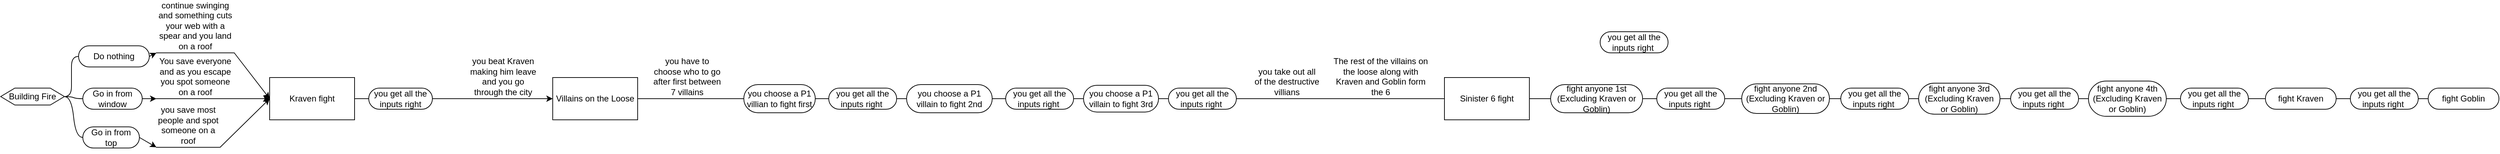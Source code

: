 <mxfile version="18.0.1" type="github">
  <diagram id="C5RBs43oDa-KdzZeNtuy" name="Page-1">
    <mxGraphModel dx="981" dy="34" grid="1" gridSize="10" guides="1" tooltips="1" connect="1" arrows="1" fold="1" page="1" pageScale="1" pageWidth="5000" pageHeight="500" math="0" shadow="0">
      <root>
        <mxCell id="WIyWlLk6GJQsqaUBKTNV-0" />
        <mxCell id="WIyWlLk6GJQsqaUBKTNV-1" parent="WIyWlLk6GJQsqaUBKTNV-0" />
        <mxCell id="rfu-AUAui71PsU8ORFb6-0" value="Building Fire" style="shape=hexagon;perimeter=hexagonPerimeter2;whiteSpace=wrap;html=1;fixedSize=1;" parent="WIyWlLk6GJQsqaUBKTNV-1" vertex="1">
          <mxGeometry y="750" width="90" height="24" as="geometry" />
        </mxCell>
        <mxCell id="rfu-AUAui71PsU8ORFb6-26" value="" style="edgeStyle=none;rounded=0;orthogonalLoop=1;jettySize=auto;html=1;exitX=1;exitY=0.5;exitDx=0;exitDy=0;" parent="WIyWlLk6GJQsqaUBKTNV-1" source="rfu-AUAui71PsU8ORFb6-48" target="rfu-AUAui71PsU8ORFb6-25" edge="1">
          <mxGeometry relative="1" as="geometry">
            <mxPoint x="205.048" y="699.714" as="sourcePoint" />
          </mxGeometry>
        </mxCell>
        <mxCell id="rfu-AUAui71PsU8ORFb6-40" style="edgeStyle=none;rounded=0;orthogonalLoop=1;jettySize=auto;html=1;exitX=1;exitY=1;exitDx=0;exitDy=0;entryX=0;entryY=0.5;entryDx=0;entryDy=0;" parent="WIyWlLk6GJQsqaUBKTNV-1" source="rfu-AUAui71PsU8ORFb6-25" target="rfu-AUAui71PsU8ORFb6-37" edge="1">
          <mxGeometry relative="1" as="geometry" />
        </mxCell>
        <mxCell id="rfu-AUAui71PsU8ORFb6-25" value="continue swinging and something cuts your web with a spear and you land on a roof" style="whiteSpace=wrap;html=1;shape=partialRectangle;top=0;left=0;bottom=1;right=0;points=[[0,1],[1,1]];fillColor=none;align=center;verticalAlign=bottom;routingCenterY=0.5;snapToPoint=1;recursiveResize=0;autosize=1;treeFolding=1;treeMoving=1;newEdgeStyle={&quot;edgeStyle&quot;:&quot;entityRelationEdgeStyle&quot;,&quot;startArrow&quot;:&quot;none&quot;,&quot;endArrow&quot;:&quot;none&quot;,&quot;segment&quot;:10,&quot;curved&quot;:1};" parent="WIyWlLk6GJQsqaUBKTNV-1" vertex="1">
          <mxGeometry x="220" y="630" width="110" height="70" as="geometry" />
        </mxCell>
        <mxCell id="rfu-AUAui71PsU8ORFb6-36" value="" style="edgeStyle=none;rounded=0;orthogonalLoop=1;jettySize=auto;html=1;entryX=0;entryY=0.5;entryDx=0;entryDy=0;" parent="WIyWlLk6GJQsqaUBKTNV-1" source="rfu-AUAui71PsU8ORFb6-31" target="rfu-AUAui71PsU8ORFb6-37" edge="1">
          <mxGeometry relative="1" as="geometry">
            <mxPoint x="380" y="760" as="targetPoint" />
          </mxGeometry>
        </mxCell>
        <mxCell id="rfu-AUAui71PsU8ORFb6-31" value="You save everyone and as you escape you spot someone on a roof" style="whiteSpace=wrap;html=1;shape=partialRectangle;top=0;left=0;bottom=1;right=0;points=[[0,1],[1,1]];fillColor=none;align=center;verticalAlign=bottom;routingCenterY=0.5;snapToPoint=1;recursiveResize=0;autosize=1;treeFolding=1;treeMoving=1;newEdgeStyle={&quot;edgeStyle&quot;:&quot;entityRelationEdgeStyle&quot;,&quot;startArrow&quot;:&quot;none&quot;,&quot;endArrow&quot;:&quot;none&quot;,&quot;segment&quot;:10,&quot;curved&quot;:1};" parent="WIyWlLk6GJQsqaUBKTNV-1" vertex="1">
          <mxGeometry x="220" y="715" width="110" height="50" as="geometry" />
        </mxCell>
        <mxCell id="rfu-AUAui71PsU8ORFb6-41" style="edgeStyle=none;rounded=0;orthogonalLoop=1;jettySize=auto;html=1;exitX=1;exitY=1;exitDx=0;exitDy=0;entryX=0;entryY=0.5;entryDx=0;entryDy=0;" parent="WIyWlLk6GJQsqaUBKTNV-1" source="rfu-AUAui71PsU8ORFb6-33" target="rfu-AUAui71PsU8ORFb6-37" edge="1">
          <mxGeometry relative="1" as="geometry">
            <mxPoint x="370" y="760.0" as="targetPoint" />
          </mxGeometry>
        </mxCell>
        <mxCell id="rfu-AUAui71PsU8ORFb6-33" value="you save most people and spot someone on a roof" style="whiteSpace=wrap;html=1;shape=partialRectangle;top=0;left=0;bottom=1;right=0;points=[[0,1],[1,1]];fillColor=none;align=center;verticalAlign=bottom;routingCenterY=0.5;snapToPoint=1;recursiveResize=0;autosize=1;treeFolding=1;treeMoving=1;newEdgeStyle={&quot;edgeStyle&quot;:&quot;entityRelationEdgeStyle&quot;,&quot;startArrow&quot;:&quot;none&quot;,&quot;endArrow&quot;:&quot;none&quot;,&quot;segment&quot;:10,&quot;curved&quot;:1};" parent="WIyWlLk6GJQsqaUBKTNV-1" vertex="1">
          <mxGeometry x="220" y="774" width="90" height="60" as="geometry" />
        </mxCell>
        <mxCell id="rfu-AUAui71PsU8ORFb6-37" value="Kraven fight" style="rounded=0;whiteSpace=wrap;html=1;" parent="WIyWlLk6GJQsqaUBKTNV-1" vertex="1">
          <mxGeometry x="380" y="735" width="120" height="60" as="geometry" />
        </mxCell>
        <mxCell id="rfu-AUAui71PsU8ORFb6-48" value="Do nothing" style="whiteSpace=wrap;html=1;rounded=1;arcSize=50;align=center;verticalAlign=middle;strokeWidth=1;autosize=1;spacing=4;treeFolding=1;treeMoving=1;newEdgeStyle={&quot;edgeStyle&quot;:&quot;entityRelationEdgeStyle&quot;,&quot;startArrow&quot;:&quot;none&quot;,&quot;endArrow&quot;:&quot;none&quot;,&quot;segment&quot;:10,&quot;curved&quot;:1};" parent="WIyWlLk6GJQsqaUBKTNV-1" vertex="1">
          <mxGeometry x="110" y="690" width="100" height="30" as="geometry" />
        </mxCell>
        <mxCell id="rfu-AUAui71PsU8ORFb6-49" value="" style="edgeStyle=entityRelationEdgeStyle;startArrow=none;endArrow=none;segment=10;curved=1;rounded=0;exitX=1;exitY=0.5;exitDx=0;exitDy=0;" parent="WIyWlLk6GJQsqaUBKTNV-1" source="rfu-AUAui71PsU8ORFb6-0" target="rfu-AUAui71PsU8ORFb6-48" edge="1">
          <mxGeometry relative="1" as="geometry">
            <mxPoint x="100" y="760" as="sourcePoint" />
          </mxGeometry>
        </mxCell>
        <mxCell id="rfu-AUAui71PsU8ORFb6-52" style="edgeStyle=none;rounded=0;orthogonalLoop=1;jettySize=auto;html=1;exitX=1;exitY=0.5;exitDx=0;exitDy=0;entryX=0;entryY=1;entryDx=0;entryDy=0;" parent="WIyWlLk6GJQsqaUBKTNV-1" source="rfu-AUAui71PsU8ORFb6-50" target="rfu-AUAui71PsU8ORFb6-31" edge="1">
          <mxGeometry relative="1" as="geometry" />
        </mxCell>
        <mxCell id="rfu-AUAui71PsU8ORFb6-50" value="Go in from window" style="whiteSpace=wrap;html=1;rounded=1;arcSize=50;align=center;verticalAlign=middle;strokeWidth=1;autosize=1;spacing=4;treeFolding=1;treeMoving=1;newEdgeStyle={&quot;edgeStyle&quot;:&quot;entityRelationEdgeStyle&quot;,&quot;startArrow&quot;:&quot;none&quot;,&quot;endArrow&quot;:&quot;none&quot;,&quot;segment&quot;:10,&quot;curved&quot;:1};" parent="WIyWlLk6GJQsqaUBKTNV-1" vertex="1">
          <mxGeometry x="116" y="750" width="84" height="30" as="geometry" />
        </mxCell>
        <mxCell id="rfu-AUAui71PsU8ORFb6-51" value="" style="edgeStyle=entityRelationEdgeStyle;startArrow=none;endArrow=none;segment=10;curved=1;rounded=0;exitX=1;exitY=0.5;exitDx=0;exitDy=0;" parent="WIyWlLk6GJQsqaUBKTNV-1" source="rfu-AUAui71PsU8ORFb6-0" target="rfu-AUAui71PsU8ORFb6-50" edge="1">
          <mxGeometry relative="1" as="geometry">
            <mxPoint x="100" y="770" as="sourcePoint" />
          </mxGeometry>
        </mxCell>
        <mxCell id="rfu-AUAui71PsU8ORFb6-56" style="edgeStyle=none;rounded=0;orthogonalLoop=1;jettySize=auto;html=1;exitX=1;exitY=0.5;exitDx=0;exitDy=0;entryX=0;entryY=1;entryDx=0;entryDy=0;" parent="WIyWlLk6GJQsqaUBKTNV-1" source="rfu-AUAui71PsU8ORFb6-53" target="rfu-AUAui71PsU8ORFb6-33" edge="1">
          <mxGeometry relative="1" as="geometry" />
        </mxCell>
        <mxCell id="rfu-AUAui71PsU8ORFb6-53" value="Go in from top" style="whiteSpace=wrap;html=1;rounded=1;arcSize=50;align=center;verticalAlign=middle;strokeWidth=1;autosize=1;spacing=4;treeFolding=1;treeMoving=1;newEdgeStyle={&quot;edgeStyle&quot;:&quot;entityRelationEdgeStyle&quot;,&quot;startArrow&quot;:&quot;none&quot;,&quot;endArrow&quot;:&quot;none&quot;,&quot;segment&quot;:10,&quot;curved&quot;:1};" parent="WIyWlLk6GJQsqaUBKTNV-1" vertex="1">
          <mxGeometry x="116" y="805" width="80" height="30" as="geometry" />
        </mxCell>
        <mxCell id="rfu-AUAui71PsU8ORFb6-54" value="" style="edgeStyle=entityRelationEdgeStyle;startArrow=none;endArrow=none;segment=10;curved=1;rounded=0;exitX=1;exitY=0.5;exitDx=0;exitDy=0;" parent="WIyWlLk6GJQsqaUBKTNV-1" source="rfu-AUAui71PsU8ORFb6-0" target="rfu-AUAui71PsU8ORFb6-53" edge="1">
          <mxGeometry relative="1" as="geometry">
            <mxPoint x="90" y="840" as="sourcePoint" />
          </mxGeometry>
        </mxCell>
        <mxCell id="rfu-AUAui71PsU8ORFb6-57" value="you get all the inputs right" style="whiteSpace=wrap;html=1;rounded=1;arcSize=50;align=center;verticalAlign=middle;strokeWidth=1;autosize=1;spacing=4;treeFolding=1;treeMoving=1;newEdgeStyle={&quot;edgeStyle&quot;:&quot;entityRelationEdgeStyle&quot;,&quot;startArrow&quot;:&quot;none&quot;,&quot;endArrow&quot;:&quot;none&quot;,&quot;segment&quot;:10,&quot;curved&quot;:1};" parent="WIyWlLk6GJQsqaUBKTNV-1" vertex="1">
          <mxGeometry x="520" y="750" width="90" height="30" as="geometry" />
        </mxCell>
        <mxCell id="rfu-AUAui71PsU8ORFb6-58" value="" style="edgeStyle=entityRelationEdgeStyle;startArrow=none;endArrow=none;segment=10;curved=1;rounded=0;exitX=1;exitY=0.5;exitDx=0;exitDy=0;" parent="WIyWlLk6GJQsqaUBKTNV-1" source="rfu-AUAui71PsU8ORFb6-37" target="rfu-AUAui71PsU8ORFb6-57" edge="1">
          <mxGeometry relative="1" as="geometry">
            <mxPoint x="530" y="755" as="sourcePoint" />
          </mxGeometry>
        </mxCell>
        <mxCell id="rfu-AUAui71PsU8ORFb6-62" style="edgeStyle=none;rounded=0;orthogonalLoop=1;jettySize=auto;html=1;exitX=1;exitY=1;exitDx=0;exitDy=0;entryX=0;entryY=0.5;entryDx=0;entryDy=0;" parent="WIyWlLk6GJQsqaUBKTNV-1" source="rfu-AUAui71PsU8ORFb6-59" target="rfu-AUAui71PsU8ORFb6-61" edge="1">
          <mxGeometry relative="1" as="geometry" />
        </mxCell>
        <mxCell id="rfu-AUAui71PsU8ORFb6-59" value="you beat Kraven making him leave and you go through the city" style="whiteSpace=wrap;html=1;shape=partialRectangle;top=0;left=0;bottom=1;right=0;points=[[0,1],[1,1]];fillColor=none;align=center;verticalAlign=bottom;routingCenterY=0.5;snapToPoint=1;recursiveResize=0;autosize=1;treeFolding=1;treeMoving=1;newEdgeStyle={&quot;edgeStyle&quot;:&quot;entityRelationEdgeStyle&quot;,&quot;startArrow&quot;:&quot;none&quot;,&quot;endArrow&quot;:&quot;none&quot;,&quot;segment&quot;:10,&quot;curved&quot;:1};" parent="WIyWlLk6GJQsqaUBKTNV-1" vertex="1">
          <mxGeometry x="660" y="710" width="100" height="55" as="geometry" />
        </mxCell>
        <mxCell id="rfu-AUAui71PsU8ORFb6-60" value="" style="edgeStyle=entityRelationEdgeStyle;startArrow=none;endArrow=none;segment=10;curved=1;rounded=0;exitX=1;exitY=0.5;exitDx=0;exitDy=0;" parent="WIyWlLk6GJQsqaUBKTNV-1" source="rfu-AUAui71PsU8ORFb6-57" target="rfu-AUAui71PsU8ORFb6-59" edge="1">
          <mxGeometry relative="1" as="geometry">
            <mxPoint x="600.0" y="752.5" as="sourcePoint" />
          </mxGeometry>
        </mxCell>
        <mxCell id="rfu-AUAui71PsU8ORFb6-61" value="Villains on the Loose" style="rounded=0;whiteSpace=wrap;html=1;" parent="WIyWlLk6GJQsqaUBKTNV-1" vertex="1">
          <mxGeometry x="780" y="735" width="120" height="60" as="geometry" />
        </mxCell>
        <mxCell id="rfu-AUAui71PsU8ORFb6-69" value="you have to choose who to go after first between 7 villains" style="whiteSpace=wrap;html=1;shape=partialRectangle;top=0;left=0;bottom=1;right=0;points=[[0,1],[1,1]];fillColor=none;align=center;verticalAlign=bottom;routingCenterY=0.5;snapToPoint=1;recursiveResize=0;autosize=1;treeFolding=1;treeMoving=1;newEdgeStyle={&quot;edgeStyle&quot;:&quot;entityRelationEdgeStyle&quot;,&quot;startArrow&quot;:&quot;none&quot;,&quot;endArrow&quot;:&quot;none&quot;,&quot;segment&quot;:10,&quot;curved&quot;:1};" parent="WIyWlLk6GJQsqaUBKTNV-1" vertex="1">
          <mxGeometry x="920" y="745" width="100" height="20" as="geometry" />
        </mxCell>
        <mxCell id="rfu-AUAui71PsU8ORFb6-70" value="" style="edgeStyle=entityRelationEdgeStyle;startArrow=none;endArrow=none;segment=10;curved=1;rounded=0;exitX=1;exitY=0.5;exitDx=0;exitDy=0;" parent="WIyWlLk6GJQsqaUBKTNV-1" source="rfu-AUAui71PsU8ORFb6-61" target="rfu-AUAui71PsU8ORFb6-69" edge="1">
          <mxGeometry relative="1" as="geometry">
            <mxPoint x="920" y="774" as="sourcePoint" />
          </mxGeometry>
        </mxCell>
        <mxCell id="BueyhhjLLdr9ve4zT7Hy-0" value="you choose a P1 villian to fight first" style="whiteSpace=wrap;html=1;rounded=1;arcSize=50;align=center;verticalAlign=middle;strokeWidth=1;autosize=1;spacing=4;treeFolding=1;treeMoving=1;newEdgeStyle={&quot;edgeStyle&quot;:&quot;entityRelationEdgeStyle&quot;,&quot;startArrow&quot;:&quot;none&quot;,&quot;endArrow&quot;:&quot;none&quot;,&quot;segment&quot;:10,&quot;curved&quot;:1};" vertex="1" parent="WIyWlLk6GJQsqaUBKTNV-1">
          <mxGeometry x="1050" y="745" width="101" height="40" as="geometry" />
        </mxCell>
        <mxCell id="BueyhhjLLdr9ve4zT7Hy-1" value="" style="edgeStyle=entityRelationEdgeStyle;startArrow=none;endArrow=none;segment=10;curved=1;rounded=0;exitX=1;exitY=1;exitDx=0;exitDy=0;" edge="1" target="BueyhhjLLdr9ve4zT7Hy-0" parent="WIyWlLk6GJQsqaUBKTNV-1" source="rfu-AUAui71PsU8ORFb6-69">
          <mxGeometry relative="1" as="geometry">
            <mxPoint x="1040" y="765" as="sourcePoint" />
          </mxGeometry>
        </mxCell>
        <mxCell id="BueyhhjLLdr9ve4zT7Hy-2" value="you get all the inputs right&amp;nbsp;" style="whiteSpace=wrap;html=1;rounded=1;arcSize=50;align=center;verticalAlign=middle;strokeWidth=1;autosize=1;spacing=4;treeFolding=1;treeMoving=1;newEdgeStyle={&quot;edgeStyle&quot;:&quot;entityRelationEdgeStyle&quot;,&quot;startArrow&quot;:&quot;none&quot;,&quot;endArrow&quot;:&quot;none&quot;,&quot;segment&quot;:10,&quot;curved&quot;:1};" vertex="1" parent="WIyWlLk6GJQsqaUBKTNV-1">
          <mxGeometry x="1170" y="750" width="96" height="30" as="geometry" />
        </mxCell>
        <mxCell id="BueyhhjLLdr9ve4zT7Hy-3" value="" style="edgeStyle=entityRelationEdgeStyle;startArrow=none;endArrow=none;segment=10;curved=1;rounded=0;exitX=1;exitY=0.5;exitDx=0;exitDy=0;" edge="1" target="BueyhhjLLdr9ve4zT7Hy-2" parent="WIyWlLk6GJQsqaUBKTNV-1" source="BueyhhjLLdr9ve4zT7Hy-0">
          <mxGeometry relative="1" as="geometry">
            <mxPoint x="1290" y="800" as="sourcePoint" />
          </mxGeometry>
        </mxCell>
        <mxCell id="BueyhhjLLdr9ve4zT7Hy-4" value="you choose a P1 villain to fight 2nd" style="whiteSpace=wrap;html=1;rounded=1;arcSize=50;align=center;verticalAlign=middle;strokeWidth=1;autosize=1;spacing=4;treeFolding=1;treeMoving=1;newEdgeStyle={&quot;edgeStyle&quot;:&quot;entityRelationEdgeStyle&quot;,&quot;startArrow&quot;:&quot;none&quot;,&quot;endArrow&quot;:&quot;none&quot;,&quot;segment&quot;:10,&quot;curved&quot;:1};" vertex="1" parent="WIyWlLk6GJQsqaUBKTNV-1">
          <mxGeometry x="1280" y="745" width="121" height="40" as="geometry" />
        </mxCell>
        <mxCell id="BueyhhjLLdr9ve4zT7Hy-5" value="" style="edgeStyle=entityRelationEdgeStyle;startArrow=none;endArrow=none;segment=10;curved=1;rounded=0;exitX=1;exitY=0.5;exitDx=0;exitDy=0;" edge="1" target="BueyhhjLLdr9ve4zT7Hy-4" parent="WIyWlLk6GJQsqaUBKTNV-1" source="BueyhhjLLdr9ve4zT7Hy-2">
          <mxGeometry relative="1" as="geometry">
            <mxPoint x="1300" y="782" as="sourcePoint" />
          </mxGeometry>
        </mxCell>
        <mxCell id="BueyhhjLLdr9ve4zT7Hy-6" value="you get all the inputs right&amp;nbsp;" style="whiteSpace=wrap;html=1;rounded=1;arcSize=50;align=center;verticalAlign=middle;strokeWidth=1;autosize=1;spacing=4;treeFolding=1;treeMoving=1;newEdgeStyle={&quot;edgeStyle&quot;:&quot;entityRelationEdgeStyle&quot;,&quot;startArrow&quot;:&quot;none&quot;,&quot;endArrow&quot;:&quot;none&quot;,&quot;segment&quot;:10,&quot;curved&quot;:1};" vertex="1" parent="WIyWlLk6GJQsqaUBKTNV-1">
          <mxGeometry x="1420" y="750" width="96" height="30" as="geometry" />
        </mxCell>
        <mxCell id="BueyhhjLLdr9ve4zT7Hy-8" value="" style="endArrow=none;html=1;rounded=0;entryX=0;entryY=0.5;entryDx=0;entryDy=0;exitX=1;exitY=0.5;exitDx=0;exitDy=0;" edge="1" parent="WIyWlLk6GJQsqaUBKTNV-1" source="BueyhhjLLdr9ve4zT7Hy-4" target="BueyhhjLLdr9ve4zT7Hy-6">
          <mxGeometry width="50" height="50" relative="1" as="geometry">
            <mxPoint x="1420" y="815" as="sourcePoint" />
            <mxPoint x="1470" y="765" as="targetPoint" />
          </mxGeometry>
        </mxCell>
        <mxCell id="BueyhhjLLdr9ve4zT7Hy-9" value="you choose a P1 villain to fight 3rd" style="whiteSpace=wrap;html=1;rounded=1;arcSize=50;align=center;verticalAlign=middle;strokeWidth=1;autosize=1;spacing=4;treeFolding=1;treeMoving=1;newEdgeStyle={&quot;edgeStyle&quot;:&quot;entityRelationEdgeStyle&quot;,&quot;startArrow&quot;:&quot;none&quot;,&quot;endArrow&quot;:&quot;none&quot;,&quot;segment&quot;:10,&quot;curved&quot;:1};" vertex="1" parent="WIyWlLk6GJQsqaUBKTNV-1">
          <mxGeometry x="1530" y="746" width="106" height="38" as="geometry" />
        </mxCell>
        <mxCell id="BueyhhjLLdr9ve4zT7Hy-10" value="" style="edgeStyle=entityRelationEdgeStyle;startArrow=none;endArrow=none;segment=10;curved=1;rounded=0;exitX=1;exitY=0.5;exitDx=0;exitDy=0;" edge="1" target="BueyhhjLLdr9ve4zT7Hy-9" parent="WIyWlLk6GJQsqaUBKTNV-1" source="BueyhhjLLdr9ve4zT7Hy-6">
          <mxGeometry relative="1" as="geometry">
            <mxPoint x="1560" y="780" as="sourcePoint" />
          </mxGeometry>
        </mxCell>
        <mxCell id="BueyhhjLLdr9ve4zT7Hy-11" value="you get all the inputs right&amp;nbsp;" style="whiteSpace=wrap;html=1;rounded=1;arcSize=50;align=center;verticalAlign=middle;strokeWidth=1;autosize=1;spacing=4;treeFolding=1;treeMoving=1;newEdgeStyle={&quot;edgeStyle&quot;:&quot;entityRelationEdgeStyle&quot;,&quot;startArrow&quot;:&quot;none&quot;,&quot;endArrow&quot;:&quot;none&quot;,&quot;segment&quot;:10,&quot;curved&quot;:1};" vertex="1" parent="WIyWlLk6GJQsqaUBKTNV-1">
          <mxGeometry x="1650" y="750" width="96" height="30" as="geometry" />
        </mxCell>
        <mxCell id="BueyhhjLLdr9ve4zT7Hy-12" value="" style="endArrow=none;html=1;rounded=0;entryX=0;entryY=0.5;entryDx=0;entryDy=0;exitX=1;exitY=0.5;exitDx=0;exitDy=0;" edge="1" parent="WIyWlLk6GJQsqaUBKTNV-1" source="BueyhhjLLdr9ve4zT7Hy-9" target="BueyhhjLLdr9ve4zT7Hy-11">
          <mxGeometry width="50" height="50" relative="1" as="geometry">
            <mxPoint x="1550" y="845" as="sourcePoint" />
            <mxPoint x="1600" y="795" as="targetPoint" />
          </mxGeometry>
        </mxCell>
        <mxCell id="BueyhhjLLdr9ve4zT7Hy-13" value="you take out all of the destructive villians" style="whiteSpace=wrap;html=1;shape=partialRectangle;top=0;left=0;bottom=1;right=0;points=[[0,1],[1,1]];fillColor=none;align=center;verticalAlign=bottom;routingCenterY=0.5;snapToPoint=1;recursiveResize=0;autosize=1;treeFolding=1;treeMoving=1;newEdgeStyle={&quot;edgeStyle&quot;:&quot;entityRelationEdgeStyle&quot;,&quot;startArrow&quot;:&quot;none&quot;,&quot;endArrow&quot;:&quot;none&quot;,&quot;segment&quot;:10,&quot;curved&quot;:1};" vertex="1" parent="WIyWlLk6GJQsqaUBKTNV-1">
          <mxGeometry x="1770" y="745" width="95" height="20" as="geometry" />
        </mxCell>
        <mxCell id="BueyhhjLLdr9ve4zT7Hy-14" value="" style="edgeStyle=entityRelationEdgeStyle;startArrow=none;endArrow=none;segment=10;curved=1;rounded=0;exitX=1;exitY=0.5;exitDx=0;exitDy=0;" edge="1" target="BueyhhjLLdr9ve4zT7Hy-13" parent="WIyWlLk6GJQsqaUBKTNV-1" source="BueyhhjLLdr9ve4zT7Hy-11">
          <mxGeometry relative="1" as="geometry">
            <mxPoint x="1770" y="774" as="sourcePoint" />
          </mxGeometry>
        </mxCell>
        <mxCell id="BueyhhjLLdr9ve4zT7Hy-24" value="Sinister 6 fight" style="rounded=0;whiteSpace=wrap;html=1;" vertex="1" parent="WIyWlLk6GJQsqaUBKTNV-1">
          <mxGeometry x="2040" y="735" width="120" height="60" as="geometry" />
        </mxCell>
        <mxCell id="BueyhhjLLdr9ve4zT7Hy-25" value="The rest of the villains on the loose along with Kraven and Goblin form the 6" style="whiteSpace=wrap;html=1;shape=partialRectangle;top=0;left=0;bottom=1;right=0;points=[[0,1],[1,1]];fillColor=none;align=center;verticalAlign=bottom;routingCenterY=0.5;snapToPoint=1;recursiveResize=0;autosize=1;treeFolding=1;treeMoving=1;newEdgeStyle={&quot;edgeStyle&quot;:&quot;entityRelationEdgeStyle&quot;,&quot;startArrow&quot;:&quot;none&quot;,&quot;endArrow&quot;:&quot;none&quot;,&quot;segment&quot;:10,&quot;curved&quot;:1};" vertex="1" parent="WIyWlLk6GJQsqaUBKTNV-1">
          <mxGeometry x="1880" y="705" width="140" height="60" as="geometry" />
        </mxCell>
        <mxCell id="BueyhhjLLdr9ve4zT7Hy-26" value="" style="edgeStyle=entityRelationEdgeStyle;startArrow=none;endArrow=none;segment=10;curved=1;rounded=0;exitX=1;exitY=1;exitDx=0;exitDy=0;" edge="1" target="BueyhhjLLdr9ve4zT7Hy-25" parent="WIyWlLk6GJQsqaUBKTNV-1" source="BueyhhjLLdr9ve4zT7Hy-13">
          <mxGeometry relative="1" as="geometry">
            <mxPoint x="1890" y="760" as="sourcePoint" />
          </mxGeometry>
        </mxCell>
        <mxCell id="BueyhhjLLdr9ve4zT7Hy-29" value="" style="endArrow=none;html=1;rounded=0;exitX=1;exitY=1;exitDx=0;exitDy=0;entryX=0;entryY=0.5;entryDx=0;entryDy=0;" edge="1" parent="WIyWlLk6GJQsqaUBKTNV-1" source="BueyhhjLLdr9ve4zT7Hy-25" target="BueyhhjLLdr9ve4zT7Hy-24">
          <mxGeometry width="50" height="50" relative="1" as="geometry">
            <mxPoint x="2050" y="780" as="sourcePoint" />
            <mxPoint x="2100" y="730" as="targetPoint" />
          </mxGeometry>
        </mxCell>
        <mxCell id="BueyhhjLLdr9ve4zT7Hy-30" value="fight anyone 1st (Excluding Kraven or Goblin)" style="whiteSpace=wrap;html=1;rounded=1;arcSize=50;align=center;verticalAlign=middle;strokeWidth=1;autosize=1;spacing=4;treeFolding=1;treeMoving=1;newEdgeStyle={&quot;edgeStyle&quot;:&quot;entityRelationEdgeStyle&quot;,&quot;startArrow&quot;:&quot;none&quot;,&quot;endArrow&quot;:&quot;none&quot;,&quot;segment&quot;:10,&quot;curved&quot;:1};" vertex="1" parent="WIyWlLk6GJQsqaUBKTNV-1">
          <mxGeometry x="2190" y="745" width="130" height="40" as="geometry" />
        </mxCell>
        <mxCell id="BueyhhjLLdr9ve4zT7Hy-31" value="" style="edgeStyle=entityRelationEdgeStyle;startArrow=none;endArrow=none;segment=10;curved=1;rounded=0;exitX=1;exitY=0.5;exitDx=0;exitDy=0;" edge="1" target="BueyhhjLLdr9ve4zT7Hy-30" parent="WIyWlLk6GJQsqaUBKTNV-1" source="BueyhhjLLdr9ve4zT7Hy-24">
          <mxGeometry relative="1" as="geometry">
            <mxPoint x="2270" y="830" as="sourcePoint" />
          </mxGeometry>
        </mxCell>
        <mxCell id="BueyhhjLLdr9ve4zT7Hy-32" value="you get all the inputs right&amp;nbsp;" style="whiteSpace=wrap;html=1;rounded=1;arcSize=50;align=center;verticalAlign=middle;strokeWidth=1;autosize=1;spacing=4;treeFolding=1;treeMoving=1;newEdgeStyle={&quot;edgeStyle&quot;:&quot;entityRelationEdgeStyle&quot;,&quot;startArrow&quot;:&quot;none&quot;,&quot;endArrow&quot;:&quot;none&quot;,&quot;segment&quot;:10,&quot;curved&quot;:1};" vertex="1" parent="WIyWlLk6GJQsqaUBKTNV-1">
          <mxGeometry x="2340" y="750" width="96" height="30" as="geometry" />
        </mxCell>
        <mxCell id="BueyhhjLLdr9ve4zT7Hy-33" value="you get all the inputs right&amp;nbsp;" style="whiteSpace=wrap;html=1;rounded=1;arcSize=50;align=center;verticalAlign=middle;strokeWidth=1;autosize=1;spacing=4;treeFolding=1;treeMoving=1;newEdgeStyle={&quot;edgeStyle&quot;:&quot;entityRelationEdgeStyle&quot;,&quot;startArrow&quot;:&quot;none&quot;,&quot;endArrow&quot;:&quot;none&quot;,&quot;segment&quot;:10,&quot;curved&quot;:1};" vertex="1" parent="WIyWlLk6GJQsqaUBKTNV-1">
          <mxGeometry x="3320" y="750" width="96" height="30" as="geometry" />
        </mxCell>
        <mxCell id="BueyhhjLLdr9ve4zT7Hy-34" value="you get all the inputs right&amp;nbsp;" style="whiteSpace=wrap;html=1;rounded=1;arcSize=50;align=center;verticalAlign=middle;strokeWidth=1;autosize=1;spacing=4;treeFolding=1;treeMoving=1;newEdgeStyle={&quot;edgeStyle&quot;:&quot;entityRelationEdgeStyle&quot;,&quot;startArrow&quot;:&quot;none&quot;,&quot;endArrow&quot;:&quot;none&quot;,&quot;segment&quot;:10,&quot;curved&quot;:1};" vertex="1" parent="WIyWlLk6GJQsqaUBKTNV-1">
          <mxGeometry x="3080" y="750" width="96" height="30" as="geometry" />
        </mxCell>
        <mxCell id="BueyhhjLLdr9ve4zT7Hy-35" value="you get all the inputs right&amp;nbsp;" style="whiteSpace=wrap;html=1;rounded=1;arcSize=50;align=center;verticalAlign=middle;strokeWidth=1;autosize=1;spacing=4;treeFolding=1;treeMoving=1;newEdgeStyle={&quot;edgeStyle&quot;:&quot;entityRelationEdgeStyle&quot;,&quot;startArrow&quot;:&quot;none&quot;,&quot;endArrow&quot;:&quot;none&quot;,&quot;segment&quot;:10,&quot;curved&quot;:1};" vertex="1" parent="WIyWlLk6GJQsqaUBKTNV-1">
          <mxGeometry x="2840" y="750" width="96" height="30" as="geometry" />
        </mxCell>
        <mxCell id="BueyhhjLLdr9ve4zT7Hy-36" value="you get all the inputs right&amp;nbsp;" style="whiteSpace=wrap;html=1;rounded=1;arcSize=50;align=center;verticalAlign=middle;strokeWidth=1;autosize=1;spacing=4;treeFolding=1;treeMoving=1;newEdgeStyle={&quot;edgeStyle&quot;:&quot;entityRelationEdgeStyle&quot;,&quot;startArrow&quot;:&quot;none&quot;,&quot;endArrow&quot;:&quot;none&quot;,&quot;segment&quot;:10,&quot;curved&quot;:1};" vertex="1" parent="WIyWlLk6GJQsqaUBKTNV-1">
          <mxGeometry x="2600" y="750" width="96" height="30" as="geometry" />
        </mxCell>
        <mxCell id="BueyhhjLLdr9ve4zT7Hy-37" value="you get all the inputs right&amp;nbsp;" style="whiteSpace=wrap;html=1;rounded=1;arcSize=50;align=center;verticalAlign=middle;strokeWidth=1;autosize=1;spacing=4;treeFolding=1;treeMoving=1;newEdgeStyle={&quot;edgeStyle&quot;:&quot;entityRelationEdgeStyle&quot;,&quot;startArrow&quot;:&quot;none&quot;,&quot;endArrow&quot;:&quot;none&quot;,&quot;segment&quot;:10,&quot;curved&quot;:1};" vertex="1" parent="WIyWlLk6GJQsqaUBKTNV-1">
          <mxGeometry x="2260" y="670" width="96" height="30" as="geometry" />
        </mxCell>
        <mxCell id="BueyhhjLLdr9ve4zT7Hy-40" value="fight anyone 2nd (Excluding Kraven or Goblin)" style="whiteSpace=wrap;html=1;rounded=1;arcSize=50;align=center;verticalAlign=middle;strokeWidth=1;autosize=1;spacing=4;treeFolding=1;treeMoving=1;newEdgeStyle={&quot;edgeStyle&quot;:&quot;entityRelationEdgeStyle&quot;,&quot;startArrow&quot;:&quot;none&quot;,&quot;endArrow&quot;:&quot;none&quot;,&quot;segment&quot;:10,&quot;curved&quot;:1};" vertex="1" parent="WIyWlLk6GJQsqaUBKTNV-1">
          <mxGeometry x="2460" y="744" width="124" height="42" as="geometry" />
        </mxCell>
        <mxCell id="BueyhhjLLdr9ve4zT7Hy-41" value="fight anyone 3rd (Excluding Kraven or Goblin)" style="whiteSpace=wrap;html=1;rounded=1;arcSize=50;align=center;verticalAlign=middle;strokeWidth=1;autosize=1;spacing=4;treeFolding=1;treeMoving=1;newEdgeStyle={&quot;edgeStyle&quot;:&quot;entityRelationEdgeStyle&quot;,&quot;startArrow&quot;:&quot;none&quot;,&quot;endArrow&quot;:&quot;none&quot;,&quot;segment&quot;:10,&quot;curved&quot;:1};" vertex="1" parent="WIyWlLk6GJQsqaUBKTNV-1">
          <mxGeometry x="2710" y="743" width="115" height="44" as="geometry" />
        </mxCell>
        <mxCell id="BueyhhjLLdr9ve4zT7Hy-42" value="fight anyone 4th (Excluding Kraven or Goblin)" style="whiteSpace=wrap;html=1;rounded=1;arcSize=50;align=center;verticalAlign=middle;strokeWidth=1;autosize=1;spacing=4;treeFolding=1;treeMoving=1;newEdgeStyle={&quot;edgeStyle&quot;:&quot;entityRelationEdgeStyle&quot;,&quot;startArrow&quot;:&quot;none&quot;,&quot;endArrow&quot;:&quot;none&quot;,&quot;segment&quot;:10,&quot;curved&quot;:1};" vertex="1" parent="WIyWlLk6GJQsqaUBKTNV-1">
          <mxGeometry x="2950" y="740" width="110" height="50" as="geometry" />
        </mxCell>
        <mxCell id="BueyhhjLLdr9ve4zT7Hy-43" value="" style="endArrow=none;html=1;rounded=0;entryX=0;entryY=0.5;entryDx=0;entryDy=0;exitX=1;exitY=0.5;exitDx=0;exitDy=0;" edge="1" parent="WIyWlLk6GJQsqaUBKTNV-1" source="BueyhhjLLdr9ve4zT7Hy-40" target="BueyhhjLLdr9ve4zT7Hy-36">
          <mxGeometry width="50" height="50" relative="1" as="geometry">
            <mxPoint x="2450" y="920" as="sourcePoint" />
            <mxPoint x="2500" y="870" as="targetPoint" />
          </mxGeometry>
        </mxCell>
        <mxCell id="BueyhhjLLdr9ve4zT7Hy-44" value="" style="endArrow=none;html=1;rounded=0;entryX=0;entryY=0.5;entryDx=0;entryDy=0;exitX=1;exitY=0.5;exitDx=0;exitDy=0;" edge="1" parent="WIyWlLk6GJQsqaUBKTNV-1" source="BueyhhjLLdr9ve4zT7Hy-36" target="BueyhhjLLdr9ve4zT7Hy-41">
          <mxGeometry width="50" height="50" relative="1" as="geometry">
            <mxPoint x="2510" y="940" as="sourcePoint" />
            <mxPoint x="2560" y="890" as="targetPoint" />
          </mxGeometry>
        </mxCell>
        <mxCell id="BueyhhjLLdr9ve4zT7Hy-45" value="" style="endArrow=none;html=1;rounded=0;entryX=0;entryY=0.5;entryDx=0;entryDy=0;exitX=1;exitY=0.5;exitDx=0;exitDy=0;" edge="1" parent="WIyWlLk6GJQsqaUBKTNV-1" source="BueyhhjLLdr9ve4zT7Hy-32" target="BueyhhjLLdr9ve4zT7Hy-40">
          <mxGeometry width="50" height="50" relative="1" as="geometry">
            <mxPoint x="2380" y="900" as="sourcePoint" />
            <mxPoint x="2430" y="850" as="targetPoint" />
          </mxGeometry>
        </mxCell>
        <mxCell id="BueyhhjLLdr9ve4zT7Hy-46" value="" style="endArrow=none;html=1;rounded=0;entryX=0;entryY=0.5;entryDx=0;entryDy=0;exitX=1;exitY=0.5;exitDx=0;exitDy=0;" edge="1" parent="WIyWlLk6GJQsqaUBKTNV-1" source="BueyhhjLLdr9ve4zT7Hy-30" target="BueyhhjLLdr9ve4zT7Hy-32">
          <mxGeometry width="50" height="50" relative="1" as="geometry">
            <mxPoint x="2260" y="884" as="sourcePoint" />
            <mxPoint x="2310" y="834" as="targetPoint" />
          </mxGeometry>
        </mxCell>
        <mxCell id="BueyhhjLLdr9ve4zT7Hy-47" value="" style="endArrow=none;html=1;rounded=0;entryX=0;entryY=0.5;entryDx=0;entryDy=0;exitX=1;exitY=0.5;exitDx=0;exitDy=0;" edge="1" parent="WIyWlLk6GJQsqaUBKTNV-1" source="BueyhhjLLdr9ve4zT7Hy-41" target="BueyhhjLLdr9ve4zT7Hy-35">
          <mxGeometry width="50" height="50" relative="1" as="geometry">
            <mxPoint x="2666" y="884" as="sourcePoint" />
            <mxPoint x="2716" y="834" as="targetPoint" />
          </mxGeometry>
        </mxCell>
        <mxCell id="BueyhhjLLdr9ve4zT7Hy-49" value="" style="endArrow=none;html=1;rounded=0;entryX=0;entryY=0.5;entryDx=0;entryDy=0;exitX=1;exitY=0.5;exitDx=0;exitDy=0;" edge="1" parent="WIyWlLk6GJQsqaUBKTNV-1" source="BueyhhjLLdr9ve4zT7Hy-35" target="BueyhhjLLdr9ve4zT7Hy-42">
          <mxGeometry width="50" height="50" relative="1" as="geometry">
            <mxPoint x="2870" y="860" as="sourcePoint" />
            <mxPoint x="2920" y="810" as="targetPoint" />
          </mxGeometry>
        </mxCell>
        <mxCell id="BueyhhjLLdr9ve4zT7Hy-50" value="" style="endArrow=none;html=1;rounded=0;entryX=0;entryY=0.5;entryDx=0;entryDy=0;exitX=1;exitY=0.5;exitDx=0;exitDy=0;" edge="1" parent="WIyWlLk6GJQsqaUBKTNV-1" source="BueyhhjLLdr9ve4zT7Hy-42" target="BueyhhjLLdr9ve4zT7Hy-34">
          <mxGeometry width="50" height="50" relative="1" as="geometry">
            <mxPoint x="3230" y="850" as="sourcePoint" />
            <mxPoint x="3280" y="800" as="targetPoint" />
          </mxGeometry>
        </mxCell>
        <mxCell id="BueyhhjLLdr9ve4zT7Hy-51" value="fight Kraven" style="whiteSpace=wrap;html=1;rounded=1;arcSize=50;align=center;verticalAlign=middle;strokeWidth=1;autosize=1;spacing=4;treeFolding=1;treeMoving=1;newEdgeStyle={&quot;edgeStyle&quot;:&quot;entityRelationEdgeStyle&quot;,&quot;startArrow&quot;:&quot;none&quot;,&quot;endArrow&quot;:&quot;none&quot;,&quot;segment&quot;:10,&quot;curved&quot;:1};" vertex="1" parent="WIyWlLk6GJQsqaUBKTNV-1">
          <mxGeometry x="3200" y="750" width="100" height="30" as="geometry" />
        </mxCell>
        <mxCell id="BueyhhjLLdr9ve4zT7Hy-52" value="" style="edgeStyle=entityRelationEdgeStyle;startArrow=none;endArrow=none;segment=10;curved=1;rounded=0;exitX=1;exitY=0.5;exitDx=0;exitDy=0;" edge="1" target="BueyhhjLLdr9ve4zT7Hy-51" parent="WIyWlLk6GJQsqaUBKTNV-1" source="BueyhhjLLdr9ve4zT7Hy-34">
          <mxGeometry relative="1" as="geometry">
            <mxPoint x="3210" y="774" as="sourcePoint" />
          </mxGeometry>
        </mxCell>
        <mxCell id="BueyhhjLLdr9ve4zT7Hy-53" value="" style="endArrow=none;html=1;rounded=0;entryX=0;entryY=0.5;entryDx=0;entryDy=0;exitX=1;exitY=0.5;exitDx=0;exitDy=0;" edge="1" parent="WIyWlLk6GJQsqaUBKTNV-1" source="BueyhhjLLdr9ve4zT7Hy-51" target="BueyhhjLLdr9ve4zT7Hy-33">
          <mxGeometry width="50" height="50" relative="1" as="geometry">
            <mxPoint x="3230" y="850" as="sourcePoint" />
            <mxPoint x="3280" y="800" as="targetPoint" />
          </mxGeometry>
        </mxCell>
        <mxCell id="BueyhhjLLdr9ve4zT7Hy-55" value="fight Goblin" style="whiteSpace=wrap;html=1;rounded=1;arcSize=50;align=center;verticalAlign=middle;strokeWidth=1;autosize=1;spacing=4;treeFolding=1;treeMoving=1;newEdgeStyle={&quot;edgeStyle&quot;:&quot;entityRelationEdgeStyle&quot;,&quot;startArrow&quot;:&quot;none&quot;,&quot;endArrow&quot;:&quot;none&quot;,&quot;segment&quot;:10,&quot;curved&quot;:1};" vertex="1" parent="WIyWlLk6GJQsqaUBKTNV-1">
          <mxGeometry x="3430" y="750" width="100" height="30" as="geometry" />
        </mxCell>
        <mxCell id="BueyhhjLLdr9ve4zT7Hy-56" value="" style="endArrow=none;html=1;rounded=0;entryX=0;entryY=0.5;entryDx=0;entryDy=0;exitX=1;exitY=0.5;exitDx=0;exitDy=0;" edge="1" parent="WIyWlLk6GJQsqaUBKTNV-1" source="BueyhhjLLdr9ve4zT7Hy-33" target="BueyhhjLLdr9ve4zT7Hy-55">
          <mxGeometry width="50" height="50" relative="1" as="geometry">
            <mxPoint x="3160" y="850" as="sourcePoint" />
            <mxPoint x="3210" y="800" as="targetPoint" />
          </mxGeometry>
        </mxCell>
      </root>
    </mxGraphModel>
  </diagram>
</mxfile>
